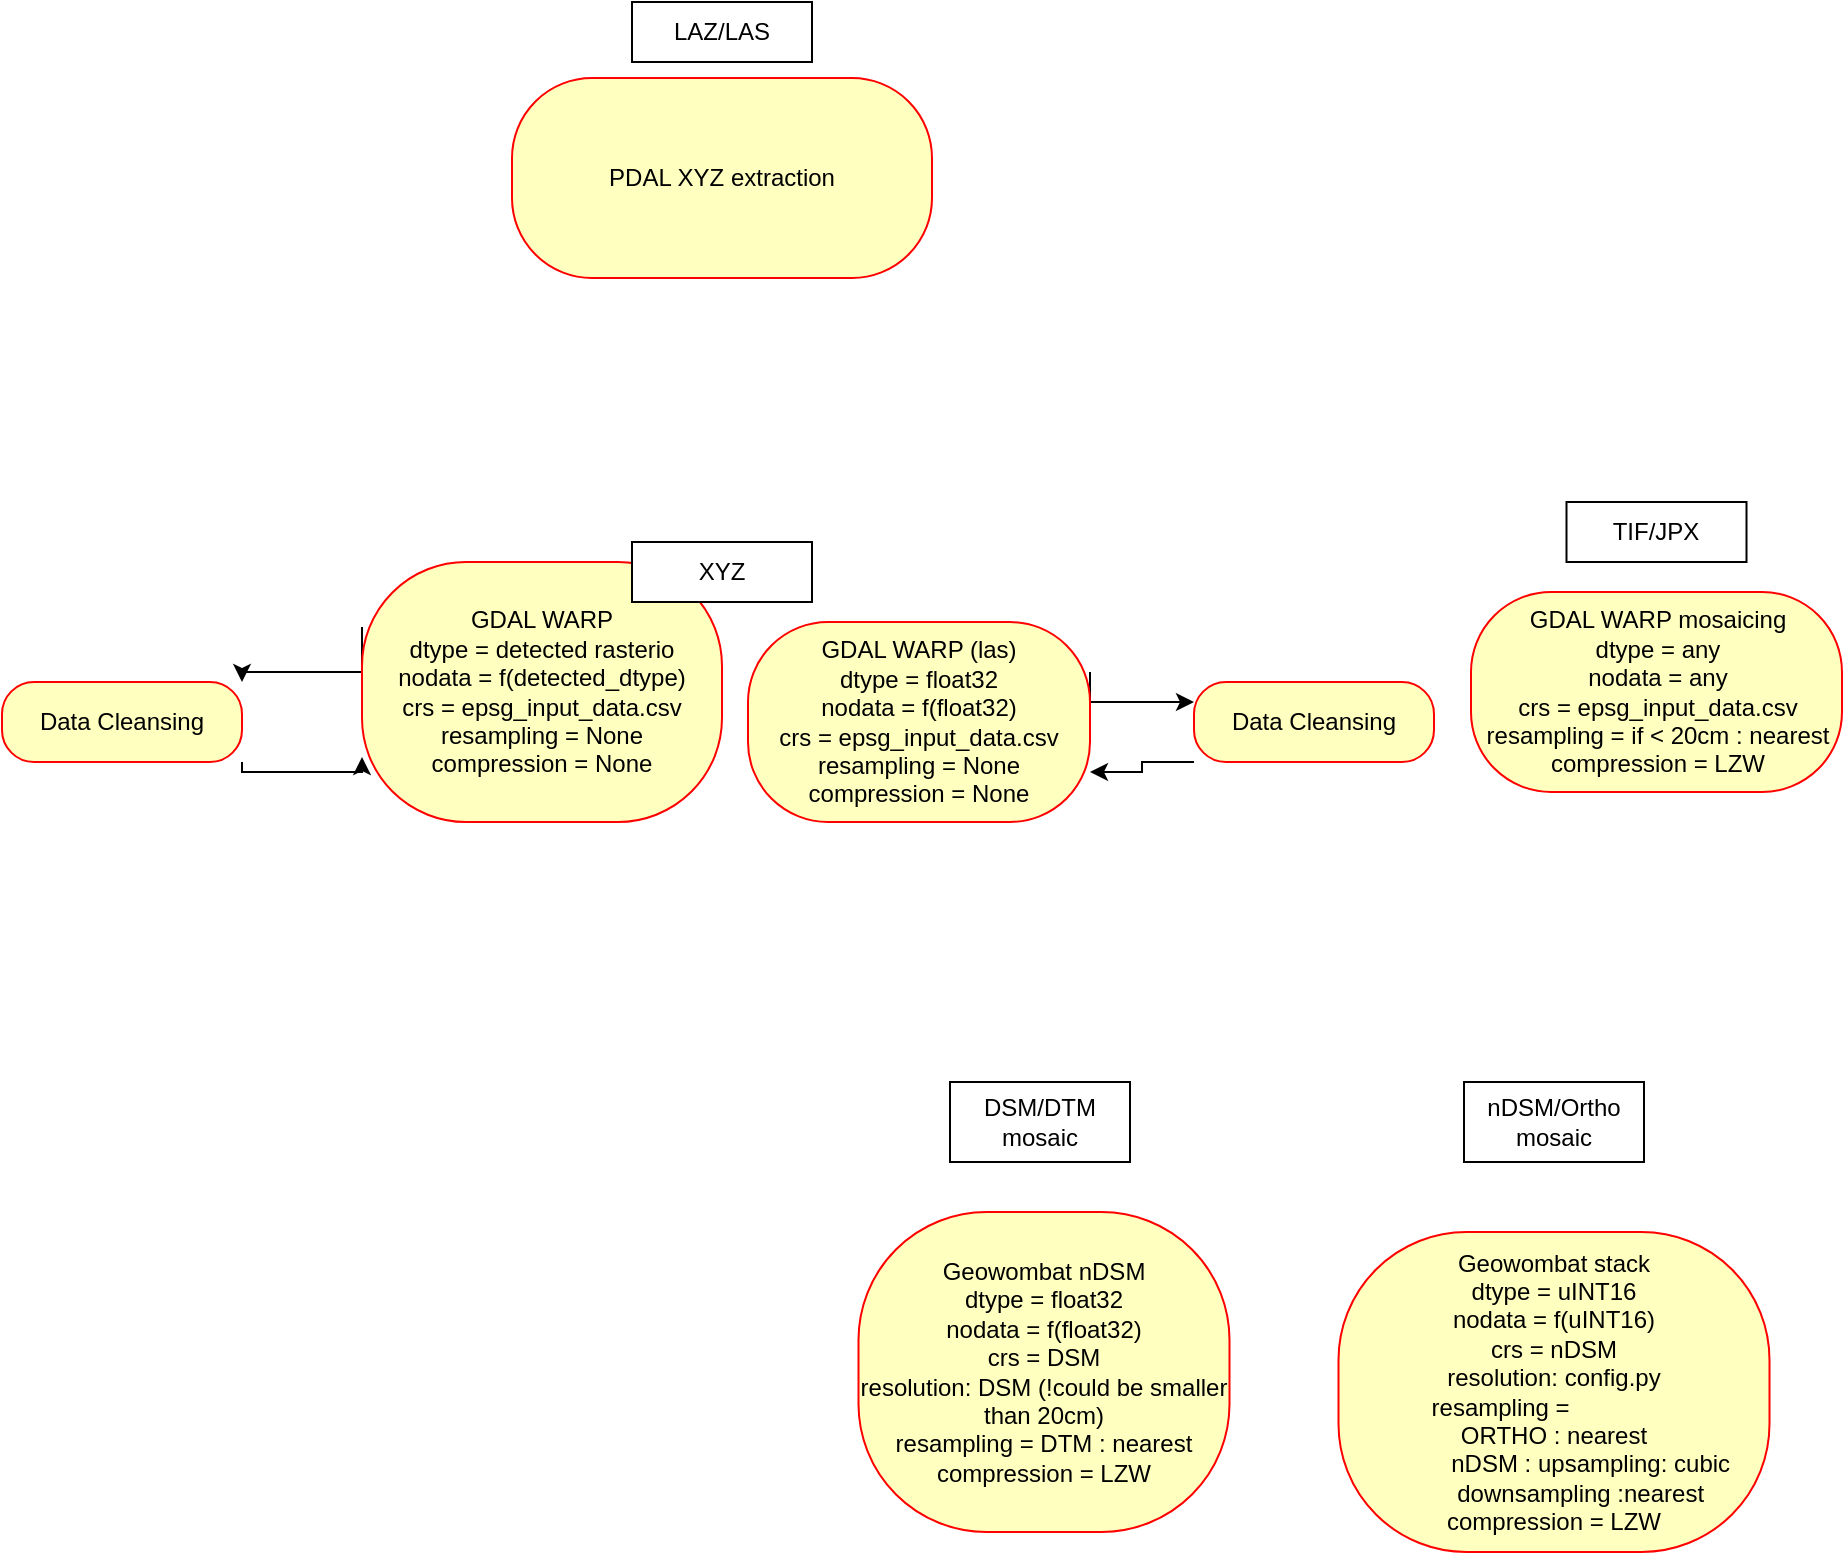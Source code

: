 <mxfile version="21.5.0" type="device">
  <diagram name="Seite-1" id="MmnpvZoD795yXCPXtxua">
    <mxGraphModel dx="2328" dy="1998" grid="1" gridSize="10" guides="1" tooltips="1" connect="1" arrows="1" fold="1" page="1" pageScale="1" pageWidth="827" pageHeight="1169" math="0" shadow="0">
      <root>
        <mxCell id="0" />
        <mxCell id="1" parent="0" />
        <mxCell id="ikp6VoALzZhhhRvBRKIE-27" style="edgeStyle=orthogonalEdgeStyle;rounded=0;orthogonalLoop=1;jettySize=auto;html=1;exitX=1;exitY=0.25;exitDx=0;exitDy=0;entryX=0;entryY=0.25;entryDx=0;entryDy=0;" edge="1" parent="1" source="ikp6VoALzZhhhRvBRKIE-23" target="ikp6VoALzZhhhRvBRKIE-25">
          <mxGeometry relative="1" as="geometry">
            <Array as="points">
              <mxPoint x="414" y="230" />
            </Array>
          </mxGeometry>
        </mxCell>
        <mxCell id="ikp6VoALzZhhhRvBRKIE-23" value="GDAL WARP (las)&lt;br&gt;dtype = float32&lt;br style=&quot;border-color: var(--border-color);&quot;&gt;nodata = f(float32)&lt;br&gt;crs =&amp;nbsp;epsg_input_data.csv&lt;br&gt;resampling = None&lt;br&gt;compression = None" style="rounded=1;whiteSpace=wrap;html=1;arcSize=40;fontColor=#000000;fillColor=#ffffc0;strokeColor=#ff0000;align=center;" vertex="1" parent="1">
          <mxGeometry x="243" y="190" width="171" height="100" as="geometry" />
        </mxCell>
        <mxCell id="ikp6VoALzZhhhRvBRKIE-28" style="edgeStyle=orthogonalEdgeStyle;rounded=0;orthogonalLoop=1;jettySize=auto;html=1;exitX=0;exitY=1;exitDx=0;exitDy=0;entryX=1;entryY=0.75;entryDx=0;entryDy=0;" edge="1" parent="1" source="ikp6VoALzZhhhRvBRKIE-25" target="ikp6VoALzZhhhRvBRKIE-23">
          <mxGeometry relative="1" as="geometry">
            <Array as="points">
              <mxPoint x="440" y="260" />
              <mxPoint x="440" y="265" />
            </Array>
          </mxGeometry>
        </mxCell>
        <mxCell id="ikp6VoALzZhhhRvBRKIE-25" value="Data Cleansing" style="rounded=1;whiteSpace=wrap;html=1;arcSize=40;fontColor=#000000;fillColor=#ffffc0;strokeColor=#ff0000;" vertex="1" parent="1">
          <mxGeometry x="466" y="220" width="120" height="40" as="geometry" />
        </mxCell>
        <mxCell id="ikp6VoALzZhhhRvBRKIE-29" value="PDAL XYZ extraction" style="rounded=1;whiteSpace=wrap;html=1;arcSize=40;fontColor=#000000;fillColor=#ffffc0;strokeColor=#ff0000;" vertex="1" parent="1">
          <mxGeometry x="125" y="-82" width="210" height="100" as="geometry" />
        </mxCell>
        <mxCell id="ikp6VoALzZhhhRvBRKIE-33" style="edgeStyle=orthogonalEdgeStyle;rounded=0;orthogonalLoop=1;jettySize=auto;html=1;exitX=0;exitY=0.25;exitDx=0;exitDy=0;entryX=1;entryY=0;entryDx=0;entryDy=0;" edge="1" parent="1" source="ikp6VoALzZhhhRvBRKIE-31" target="ikp6VoALzZhhhRvBRKIE-32">
          <mxGeometry relative="1" as="geometry">
            <Array as="points">
              <mxPoint x="-10" y="215" />
            </Array>
          </mxGeometry>
        </mxCell>
        <mxCell id="ikp6VoALzZhhhRvBRKIE-31" value="GDAL WARP&lt;br&gt;dtype = detected rasterio&lt;br&gt;nodata = f(detected_dtype)&lt;br&gt;crs =&amp;nbsp;epsg_input_data.csv&lt;br&gt;resampling = None&lt;br&gt;compression = None" style="rounded=1;whiteSpace=wrap;html=1;arcSize=40;fontColor=#000000;fillColor=#ffffc0;strokeColor=#ff0000;align=center;" vertex="1" parent="1">
          <mxGeometry x="50" y="160" width="180" height="130" as="geometry" />
        </mxCell>
        <mxCell id="ikp6VoALzZhhhRvBRKIE-34" style="edgeStyle=orthogonalEdgeStyle;rounded=0;orthogonalLoop=1;jettySize=auto;html=1;exitX=1;exitY=1;exitDx=0;exitDy=0;entryX=0;entryY=0.75;entryDx=0;entryDy=0;" edge="1" parent="1" source="ikp6VoALzZhhhRvBRKIE-32" target="ikp6VoALzZhhhRvBRKIE-31">
          <mxGeometry relative="1" as="geometry">
            <Array as="points">
              <mxPoint x="-10" y="265" />
            </Array>
          </mxGeometry>
        </mxCell>
        <mxCell id="ikp6VoALzZhhhRvBRKIE-32" value="Data Cleansing" style="rounded=1;whiteSpace=wrap;html=1;arcSize=40;fontColor=#000000;fillColor=#ffffc0;strokeColor=#ff0000;" vertex="1" parent="1">
          <mxGeometry x="-130" y="220" width="120" height="40" as="geometry" />
        </mxCell>
        <mxCell id="ikp6VoALzZhhhRvBRKIE-35" value="GDAL WARP mosaicing&lt;br&gt;dtype = any&lt;br style=&quot;border-color: var(--border-color);&quot;&gt;nodata = any&lt;br&gt;crs =&amp;nbsp;epsg_input_data.csv&lt;br&gt;resampling = if &amp;lt; 20cm : nearest&lt;br&gt;compression = LZW" style="rounded=1;whiteSpace=wrap;html=1;arcSize=40;fontColor=#000000;fillColor=#ffffc0;strokeColor=#ff0000;align=center;" vertex="1" parent="1">
          <mxGeometry x="604.5" y="175" width="185.5" height="100" as="geometry" />
        </mxCell>
        <mxCell id="ikp6VoALzZhhhRvBRKIE-44" value="Geowombat nDSM&lt;br&gt;dtype = float32&lt;br style=&quot;border-color: var(--border-color);&quot;&gt;nodata = f(float32)&lt;br&gt;crs = DSM&lt;br&gt;resolution: DSM (!could be smaller than 20cm)&lt;br&gt;resampling = DTM : nearest&lt;br&gt;compression = LZW" style="rounded=1;whiteSpace=wrap;html=1;arcSize=40;fontColor=#000000;fillColor=#ffffc0;strokeColor=#ff0000;align=center;" vertex="1" parent="1">
          <mxGeometry x="298.25" y="485" width="185.5" height="160" as="geometry" />
        </mxCell>
        <mxCell id="ikp6VoALzZhhhRvBRKIE-49" value="Geowombat stack&lt;br&gt;dtype = uINT16&lt;br style=&quot;border-color: var(--border-color);&quot;&gt;nodata = f(uINT16)&lt;br&gt;crs = nDSM&lt;br&gt;resolution: config.py&lt;br&gt;resampling =&lt;span style=&quot;&quot;&gt;&lt;span style=&quot;white-space: pre;&quot;&gt;&amp;nbsp;&amp;nbsp;&amp;nbsp;&amp;nbsp;&lt;/span&gt;&lt;/span&gt;&lt;span style=&quot;&quot;&gt;&lt;span style=&quot;white-space: pre;&quot;&gt;&amp;nbsp;&amp;nbsp;&amp;nbsp;&amp;nbsp;&lt;/span&gt;&lt;/span&gt;&lt;span style=&quot;&quot;&gt;&lt;span style=&quot;white-space: pre;&quot;&gt;&amp;nbsp;&amp;nbsp;&amp;nbsp;&amp;nbsp;&lt;/span&gt;&lt;/span&gt;&lt;span style=&quot;&quot;&gt;&lt;span style=&quot;white-space: pre;&quot;&gt;&amp;nbsp;&amp;nbsp;&amp;nbsp;&amp;nbsp;&lt;/span&gt;&lt;/span&gt;&lt;br&gt;ORTHO : nearest&lt;br&gt;&lt;span style=&quot;&quot;&gt;&lt;span style=&quot;white-space: pre;&quot;&gt;&amp;nbsp;&amp;nbsp;&amp;nbsp;&amp;nbsp;&lt;/span&gt;&lt;/span&gt;&amp;nbsp; &amp;nbsp; &amp;nbsp; &amp;nbsp;nDSM : upsampling: cubic&lt;br&gt;&lt;span style=&quot;&quot;&gt;&lt;span style=&quot;white-space: pre;&quot;&gt;&amp;nbsp;&amp;nbsp;&amp;nbsp;&amp;nbsp;&lt;/span&gt;&lt;/span&gt;&lt;span style=&quot;&quot;&gt;&lt;span style=&quot;white-space: pre;&quot;&gt;&amp;nbsp;&amp;nbsp;&amp;nbsp;&amp;nbsp;&lt;/span&gt;&lt;/span&gt;downsampling :nearest&lt;br&gt;compression = LZW" style="rounded=1;whiteSpace=wrap;html=1;arcSize=40;fontColor=#000000;fillColor=#ffffc0;strokeColor=#ff0000;align=center;" vertex="1" parent="1">
          <mxGeometry x="538.25" y="495" width="215.5" height="160" as="geometry" />
        </mxCell>
        <mxCell id="ikp6VoALzZhhhRvBRKIE-50" value="LAZ/LAS" style="rounded=0;whiteSpace=wrap;html=1;" vertex="1" parent="1">
          <mxGeometry x="185" y="-120" width="90" height="30" as="geometry" />
        </mxCell>
        <mxCell id="ikp6VoALzZhhhRvBRKIE-53" value="XYZ" style="rounded=0;whiteSpace=wrap;html=1;" vertex="1" parent="1">
          <mxGeometry x="185" y="150" width="90" height="30" as="geometry" />
        </mxCell>
        <mxCell id="ikp6VoALzZhhhRvBRKIE-54" value="TIF/JPX" style="rounded=0;whiteSpace=wrap;html=1;" vertex="1" parent="1">
          <mxGeometry x="652.25" y="130" width="90" height="30" as="geometry" />
        </mxCell>
        <mxCell id="ikp6VoALzZhhhRvBRKIE-56" value="DSM/DTM mosaic" style="rounded=0;whiteSpace=wrap;html=1;" vertex="1" parent="1">
          <mxGeometry x="344" y="420" width="90" height="40" as="geometry" />
        </mxCell>
        <mxCell id="ikp6VoALzZhhhRvBRKIE-57" value="nDSM/Ortho&lt;br&gt;mosaic" style="rounded=0;whiteSpace=wrap;html=1;" vertex="1" parent="1">
          <mxGeometry x="601" y="420" width="90" height="40" as="geometry" />
        </mxCell>
      </root>
    </mxGraphModel>
  </diagram>
</mxfile>
